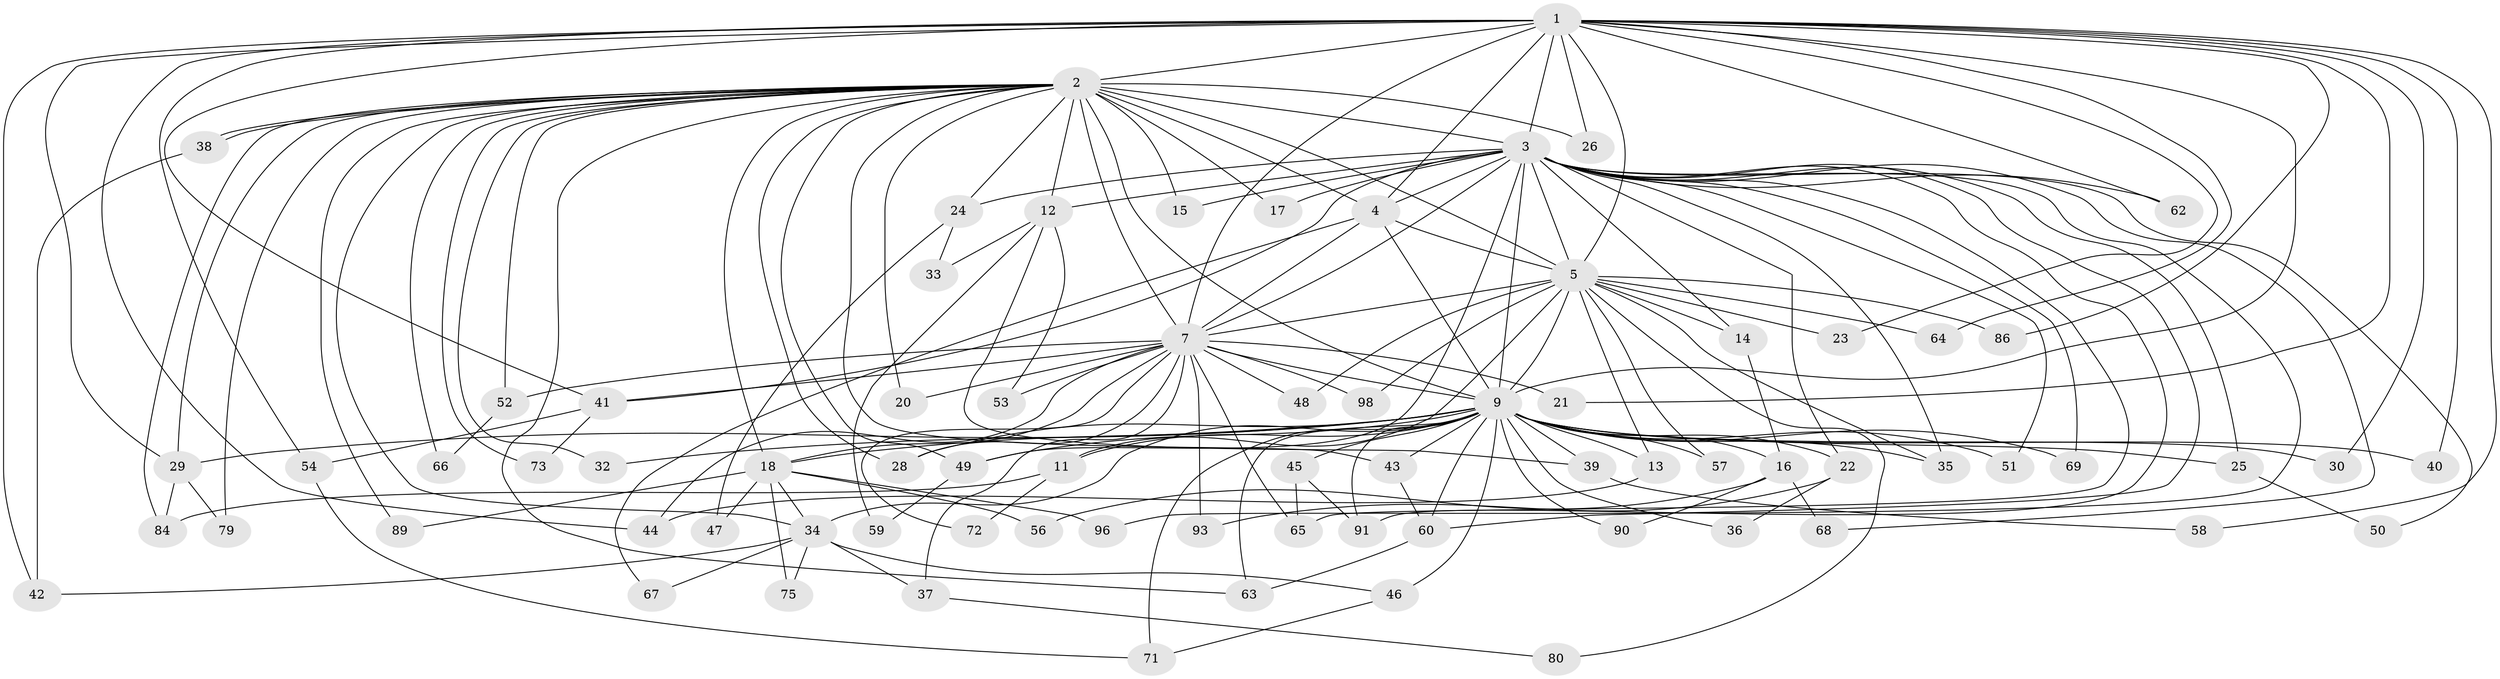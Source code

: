 // original degree distribution, {12: 0.01020408163265306, 23: 0.02040816326530612, 29: 0.01020408163265306, 10: 0.01020408163265306, 21: 0.01020408163265306, 17: 0.01020408163265306, 20: 0.01020408163265306, 22: 0.01020408163265306, 25: 0.01020408163265306, 5: 0.04081632653061224, 6: 0.02040816326530612, 3: 0.20408163265306123, 2: 0.5510204081632653, 8: 0.02040816326530612, 4: 0.061224489795918366}
// Generated by graph-tools (version 1.1) at 2025/10/02/27/25 16:10:58]
// undirected, 75 vertices, 171 edges
graph export_dot {
graph [start="1"]
  node [color=gray90,style=filled];
  1 [super="+8"];
  2 [super="+6"];
  3 [super="+76"];
  4;
  5 [super="+27"];
  7 [super="+70"];
  9 [super="+10"];
  11 [super="+31"];
  12;
  13;
  14;
  15;
  16;
  17;
  18 [super="+19"];
  20;
  21;
  22 [super="+78"];
  23;
  24;
  25;
  26;
  28 [super="+82"];
  29 [super="+61"];
  30;
  32;
  33;
  34 [super="+55"];
  35;
  36;
  37;
  38;
  39;
  40;
  41 [super="+83"];
  42 [super="+97"];
  43 [super="+94"];
  44 [super="+81"];
  45;
  46 [super="+74"];
  47;
  48;
  49 [super="+88"];
  50;
  51;
  52;
  53;
  54;
  56;
  57;
  58;
  59;
  60;
  62;
  63 [super="+92"];
  64;
  65 [super="+77"];
  66;
  67;
  68;
  69;
  71 [super="+85"];
  72;
  73;
  75;
  79;
  80;
  84 [super="+87"];
  86;
  89;
  90;
  91 [super="+95"];
  93;
  96;
  98;
  1 -- 2 [weight=4];
  1 -- 3 [weight=2];
  1 -- 4 [weight=2];
  1 -- 5 [weight=2];
  1 -- 7 [weight=2];
  1 -- 9 [weight=4];
  1 -- 58;
  1 -- 64;
  1 -- 21;
  1 -- 86;
  1 -- 23;
  1 -- 26;
  1 -- 29;
  1 -- 30;
  1 -- 40;
  1 -- 42;
  1 -- 54;
  1 -- 62;
  1 -- 44;
  1 -- 41;
  2 -- 3 [weight=2];
  2 -- 4 [weight=2];
  2 -- 5 [weight=2];
  2 -- 7 [weight=2];
  2 -- 9 [weight=4];
  2 -- 12;
  2 -- 17;
  2 -- 18;
  2 -- 20;
  2 -- 34;
  2 -- 38;
  2 -- 38;
  2 -- 52;
  2 -- 63;
  2 -- 66;
  2 -- 73;
  2 -- 79;
  2 -- 89;
  2 -- 15;
  2 -- 84;
  2 -- 24;
  2 -- 26;
  2 -- 28;
  2 -- 32;
  2 -- 43;
  2 -- 49;
  2 -- 29;
  3 -- 4;
  3 -- 5 [weight=2];
  3 -- 7;
  3 -- 9 [weight=2];
  3 -- 12;
  3 -- 14;
  3 -- 15;
  3 -- 17;
  3 -- 22;
  3 -- 24;
  3 -- 25;
  3 -- 41;
  3 -- 49;
  3 -- 50;
  3 -- 51;
  3 -- 60;
  3 -- 62;
  3 -- 65;
  3 -- 68;
  3 -- 69;
  3 -- 91;
  3 -- 96;
  3 -- 35;
  4 -- 5;
  4 -- 7;
  4 -- 9 [weight=2];
  4 -- 67;
  5 -- 7;
  5 -- 9 [weight=2];
  5 -- 11 [weight=2];
  5 -- 13;
  5 -- 14;
  5 -- 23;
  5 -- 35;
  5 -- 48;
  5 -- 57;
  5 -- 64;
  5 -- 80;
  5 -- 98;
  5 -- 86;
  7 -- 9 [weight=2];
  7 -- 20;
  7 -- 21;
  7 -- 28;
  7 -- 37 [weight=2];
  7 -- 41;
  7 -- 44;
  7 -- 48;
  7 -- 52;
  7 -- 53;
  7 -- 65;
  7 -- 72;
  7 -- 98;
  7 -- 93;
  7 -- 18;
  9 -- 11;
  9 -- 13;
  9 -- 16;
  9 -- 22;
  9 -- 29;
  9 -- 32;
  9 -- 35;
  9 -- 36;
  9 -- 43;
  9 -- 51;
  9 -- 57;
  9 -- 69;
  9 -- 18;
  9 -- 25;
  9 -- 90;
  9 -- 30;
  9 -- 34;
  9 -- 39;
  9 -- 40;
  9 -- 45;
  9 -- 46 [weight=2];
  9 -- 60;
  9 -- 63;
  9 -- 71;
  9 -- 28;
  9 -- 49;
  9 -- 91;
  11 -- 72;
  11 -- 84;
  12 -- 33;
  12 -- 39;
  12 -- 53;
  12 -- 59;
  13 -- 44;
  14 -- 16;
  16 -- 56;
  16 -- 68;
  16 -- 90;
  18 -- 34;
  18 -- 47;
  18 -- 56;
  18 -- 75;
  18 -- 89;
  18 -- 96;
  22 -- 36;
  22 -- 93;
  24 -- 33;
  24 -- 47;
  25 -- 50;
  29 -- 79;
  29 -- 84;
  34 -- 37;
  34 -- 42;
  34 -- 46;
  34 -- 67;
  34 -- 75;
  37 -- 80;
  38 -- 42;
  39 -- 58;
  41 -- 54;
  41 -- 73;
  43 -- 60;
  45 -- 91;
  45 -- 65;
  46 -- 71;
  49 -- 59;
  52 -- 66;
  54 -- 71;
  60 -- 63;
}
